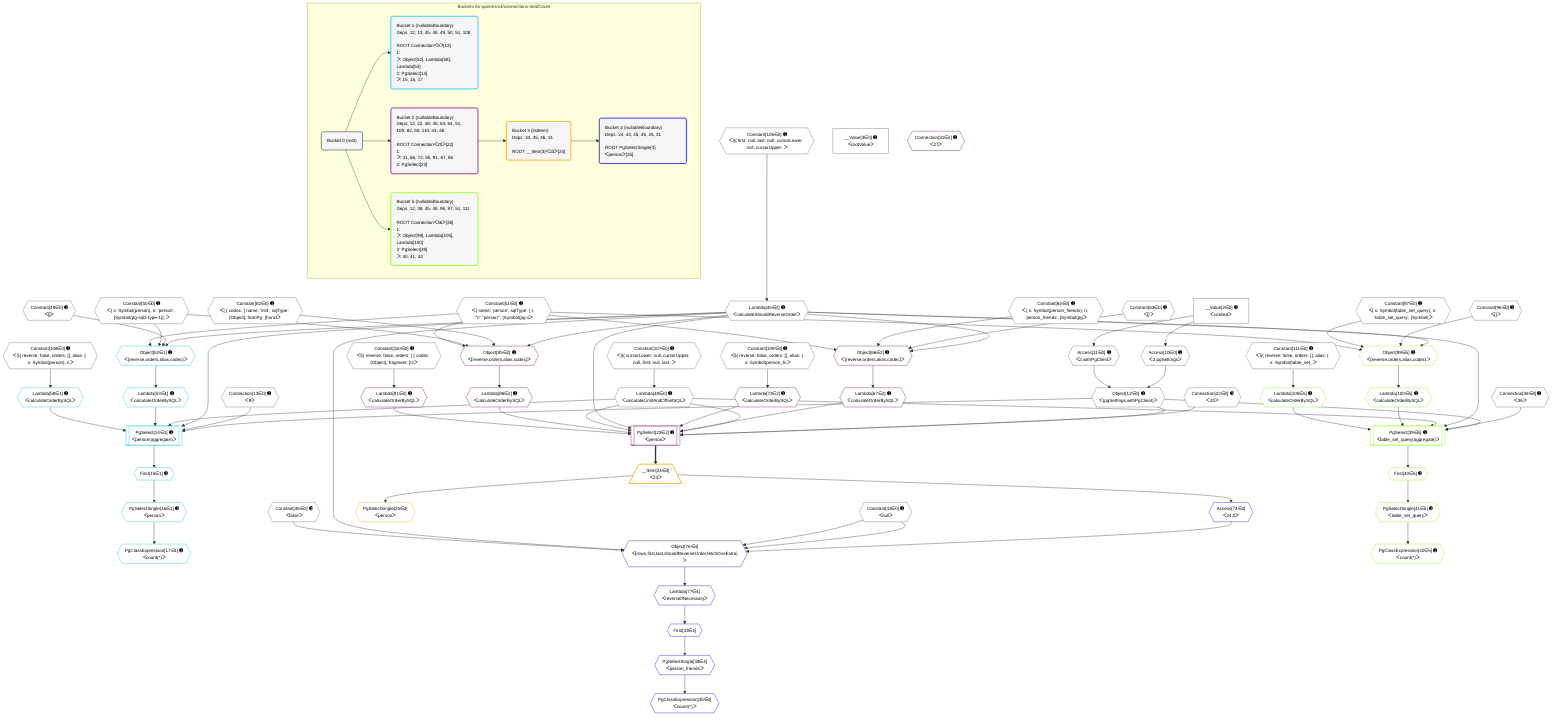 %%{init: {'themeVariables': { 'fontSize': '12px'}}}%%
graph TD
    classDef path fill:#eee,stroke:#000,color:#000
    classDef plan fill:#fff,stroke-width:1px,color:#000
    classDef itemplan fill:#fff,stroke-width:2px,color:#000
    classDef unbatchedplan fill:#dff,stroke-width:1px,color:#000
    classDef sideeffectplan fill:#fcc,stroke-width:2px,color:#000
    classDef bucket fill:#f6f6f6,color:#000,stroke-width:2px,text-align:left


    %% plan dependencies
    Object12{{"Object[12∈0] ➊<br />ᐸ{pgSettings,withPgClient}ᐳ"}}:::plan
    Access10{{"Access[10∈0] ➊<br />ᐸ2.pgSettingsᐳ"}}:::plan
    Access11{{"Access[11∈0] ➊<br />ᐸ2.withPgClientᐳ"}}:::plan
    Access10 & Access11 --> Object12
    __Value2["__Value[2∈0] ➊<br />ᐸcontextᐳ"]:::plan
    __Value2 --> Access10
    __Value2 --> Access11
    Lambda45{{"Lambda[45∈0] ➊<br />ᐸcalculateShouldReverseOrderᐳ"}}:::plan
    Constant106{{"Constant[106∈0] ➊<br />ᐸ§{ first: null, last: null, cursorLower: null, cursorUpper: ᐳ"}}:::plan
    Constant106 --> Lambda45
    Lambda48{{"Lambda[48∈0] ➊<br />ᐸcalculateLimitAndOffsetSQLᐳ"}}:::plan
    Constant107{{"Constant[107∈0] ➊<br />ᐸ§{ cursorLower: null, cursorUpper: null, first: null, last: ᐳ"}}:::plan
    Constant107 --> Lambda48
    __Value4["__Value[4∈0] ➊<br />ᐸrootValueᐳ"]:::plan
    Connection13{{"Connection[13∈0] ➊<br />ᐸ9ᐳ"}}:::plan
    Connection22{{"Connection[22∈0] ➊<br />ᐸ20ᐳ"}}:::plan
    Connection38{{"Connection[38∈0] ➊<br />ᐸ36ᐳ"}}:::plan
    Constant43{{"Constant[43∈0] ➊<br />ᐸnullᐳ"}}:::plan
    Constant46{{"Constant[46∈0] ➊<br />ᐸfalseᐳ"}}:::plan
    Constant49{{"Constant[49∈0] ➊<br />ᐸ[]ᐳ"}}:::plan
    Constant50{{"Constant[50∈0] ➊<br />ᐸ{ s: Symbol(person), n: 'person', [Symbol(pg-sql2-type-1)]: ᐳ"}}:::plan
    Constant51{{"Constant[51∈0] ➊<br />ᐸ{ name: 'person', sqlType: { t: '”c”.”person”', [Symbol(pg-sᐳ"}}:::plan
    Constant63{{"Constant[63∈0] ➊<br />ᐸ[]ᐳ"}}:::plan
    Constant64{{"Constant[64∈0] ➊<br />ᐸ{ s: Symbol(person_friends), n: 'person_friends', [Symbol(pgᐳ"}}:::plan
    Constant82{{"Constant[82∈0] ➊<br />ᐸ[ { codec: { name: 'int4', sqlType: [Object], fromPg: [Functᐳ"}}:::plan
    Constant96{{"Constant[96∈0] ➊<br />ᐸ[]ᐳ"}}:::plan
    Constant97{{"Constant[97∈0] ➊<br />ᐸ{ s: Symbol(table_set_query), n: 'table_set_query', [Symbol(ᐳ"}}:::plan
    Constant108{{"Constant[108∈0] ➊<br />ᐸ§{ reverse: false, orders: [], alias: { s: Symbol(person), nᐳ"}}:::plan
    Constant109{{"Constant[109∈0] ➊<br />ᐸ§{ reverse: false, orders: [], alias: { s: Symbol(person_friᐳ"}}:::plan
    Constant110{{"Constant[110∈0] ➊<br />ᐸ§{ reverse: false, orders: [ { codec: [Object], fragment: [Oᐳ"}}:::plan
    Constant111{{"Constant[111∈0] ➊<br />ᐸ§{ reverse: false, orders: [], alias: { s: Symbol(table_set_ᐳ"}}:::plan
    PgSelect14[["PgSelect[14∈1] ➊<br />ᐸperson(aggregate)ᐳ"]]:::plan
    Lambda53{{"Lambda[53∈1] ➊<br />ᐸcalculateOrderBySQLᐳ"}}:::plan
    Lambda58{{"Lambda[58∈1] ➊<br />ᐸcalculateOrderBySQLᐳ"}}:::plan
    Object12 & Connection13 & Lambda45 & Lambda48 & Lambda53 & Lambda58 --> PgSelect14
    Object52{{"Object[52∈1] ➊<br />ᐸ{reverse,orders,alias,codec}ᐳ"}}:::plan
    Lambda45 & Constant49 & Constant50 & Constant51 --> Object52
    First15{{"First[15∈1] ➊"}}:::plan
    PgSelect14 --> First15
    PgSelectSingle16{{"PgSelectSingle[16∈1] ➊<br />ᐸpersonᐳ"}}:::plan
    First15 --> PgSelectSingle16
    PgClassExpression17{{"PgClassExpression[17∈1] ➊<br />ᐸcount(*)ᐳ"}}:::plan
    PgSelectSingle16 --> PgClassExpression17
    Object52 --> Lambda53
    Constant108 --> Lambda58
    PgSelect23[["PgSelect[23∈2] ➊<br />ᐸpersonᐳ"]]:::plan
    Lambda67{{"Lambda[67∈2] ➊<br />ᐸcalculateOrderBySQLᐳ"}}:::plan
    Lambda72{{"Lambda[72∈2] ➊<br />ᐸcalculateOrderBySQLᐳ"}}:::plan
    Lambda86{{"Lambda[86∈2] ➊<br />ᐸcalculateOrderBySQLᐳ"}}:::plan
    Lambda91{{"Lambda[91∈2] ➊<br />ᐸcalculateOrderBySQLᐳ"}}:::plan
    Object12 & Connection22 & Lambda48 & Lambda67 & Lambda72 & Lambda45 & Lambda48 & Lambda86 & Lambda91 --> PgSelect23
    Object66{{"Object[66∈2] ➊<br />ᐸ{reverse,orders,alias,codec}ᐳ"}}:::plan
    Lambda45 & Constant63 & Constant64 & Constant51 --> Object66
    Object85{{"Object[85∈2] ➊<br />ᐸ{reverse,orders,alias,codec}ᐳ"}}:::plan
    Lambda45 & Constant82 & Constant50 & Constant51 --> Object85
    Object66 --> Lambda67
    Constant109 --> Lambda72
    Object85 --> Lambda86
    Constant110 --> Lambda91
    Connection31{{"Connection[31∈2] ➊<br />ᐸ27ᐳ"}}:::plan
    __Item24[/"__Item[24∈3]<br />ᐸ23ᐳ"\]:::itemplan
    PgSelect23 ==> __Item24
    PgSelectSingle25{{"PgSelectSingle[25∈3]<br />ᐸpersonᐳ"}}:::plan
    __Item24 --> PgSelectSingle25
    Object76{{"Object[76∈4]<br />ᐸ{rows,first,last,shouldReverseOrder,fetchOneExtra}ᐳ"}}:::plan
    Access74{{"Access[74∈4]<br />ᐸ24.0ᐳ"}}:::plan
    Access74 & Constant43 & Constant43 & Lambda45 & Constant46 --> Object76
    First33{{"First[33∈4]"}}:::plan
    Lambda77{{"Lambda[77∈4]<br />ᐸreverseIfNecessaryᐳ"}}:::plan
    Lambda77 --> First33
    PgSelectSingle34{{"PgSelectSingle[34∈4]<br />ᐸperson_friendsᐳ"}}:::plan
    First33 --> PgSelectSingle34
    PgClassExpression35{{"PgClassExpression[35∈4]<br />ᐸcount(*)ᐳ"}}:::plan
    PgSelectSingle34 --> PgClassExpression35
    __Item24 --> Access74
    Object76 --> Lambda77
    PgSelect39[["PgSelect[39∈5] ➊<br />ᐸtable_set_query(aggregate)ᐳ"]]:::plan
    Lambda100{{"Lambda[100∈5] ➊<br />ᐸcalculateOrderBySQLᐳ"}}:::plan
    Lambda105{{"Lambda[105∈5] ➊<br />ᐸcalculateOrderBySQLᐳ"}}:::plan
    Object12 & Connection38 & Lambda45 & Lambda48 & Lambda100 & Lambda105 --> PgSelect39
    Object99{{"Object[99∈5] ➊<br />ᐸ{reverse,orders,alias,codec}ᐳ"}}:::plan
    Lambda45 & Constant96 & Constant97 & Constant51 --> Object99
    First40{{"First[40∈5] ➊"}}:::plan
    PgSelect39 --> First40
    PgSelectSingle41{{"PgSelectSingle[41∈5] ➊<br />ᐸtable_set_queryᐳ"}}:::plan
    First40 --> PgSelectSingle41
    PgClassExpression42{{"PgClassExpression[42∈5] ➊<br />ᐸcount(*)ᐳ"}}:::plan
    PgSelectSingle41 --> PgClassExpression42
    Object99 --> Lambda100
    Constant111 --> Lambda105

    %% define steps

    subgraph "Buckets for queries/v4/connections-totalCount"
    Bucket0("Bucket 0 (root)"):::bucket
    classDef bucket0 stroke:#696969
    class Bucket0,__Value2,__Value4,Access10,Access11,Object12,Connection13,Connection22,Connection38,Constant43,Lambda45,Constant46,Lambda48,Constant49,Constant50,Constant51,Constant63,Constant64,Constant82,Constant96,Constant97,Constant106,Constant107,Constant108,Constant109,Constant110,Constant111 bucket0
    Bucket1("Bucket 1 (nullableBoundary)<br />Deps: 12, 13, 45, 48, 49, 50, 51, 108<br /><br />ROOT Connectionᐸ9ᐳ[13]<br />1: <br />ᐳ: Object[52], Lambda[58], Lambda[53]<br />2: PgSelect[14]<br />ᐳ: 15, 16, 17"):::bucket
    classDef bucket1 stroke:#00bfff
    class Bucket1,PgSelect14,First15,PgSelectSingle16,PgClassExpression17,Object52,Lambda53,Lambda58 bucket1
    Bucket2("Bucket 2 (nullableBoundary)<br />Deps: 12, 22, 48, 45, 63, 64, 51, 109, 82, 50, 110, 43, 46<br /><br />ROOT Connectionᐸ20ᐳ[22]<br />1: <br />ᐳ: 31, 66, 72, 85, 91, 67, 86<br />2: PgSelect[23]"):::bucket
    classDef bucket2 stroke:#7f007f
    class Bucket2,PgSelect23,Connection31,Object66,Lambda67,Lambda72,Object85,Lambda86,Lambda91 bucket2
    Bucket3("Bucket 3 (listItem)<br />Deps: 43, 45, 46, 31<br /><br />ROOT __Item{3}ᐸ23ᐳ[24]"):::bucket
    classDef bucket3 stroke:#ffa500
    class Bucket3,__Item24,PgSelectSingle25 bucket3
    Bucket4("Bucket 4 (nullableBoundary)<br />Deps: 24, 43, 45, 46, 25, 31<br /><br />ROOT PgSelectSingle{3}ᐸpersonᐳ[25]"):::bucket
    classDef bucket4 stroke:#0000ff
    class Bucket4,First33,PgSelectSingle34,PgClassExpression35,Access74,Object76,Lambda77 bucket4
    Bucket5("Bucket 5 (nullableBoundary)<br />Deps: 12, 38, 45, 48, 96, 97, 51, 111<br /><br />ROOT Connectionᐸ36ᐳ[38]<br />1: <br />ᐳ: Object[99], Lambda[105], Lambda[100]<br />2: PgSelect[39]<br />ᐳ: 40, 41, 42"):::bucket
    classDef bucket5 stroke:#7fff00
    class Bucket5,PgSelect39,First40,PgSelectSingle41,PgClassExpression42,Object99,Lambda100,Lambda105 bucket5
    Bucket0 --> Bucket1 & Bucket2 & Bucket5
    Bucket2 --> Bucket3
    Bucket3 --> Bucket4
    end